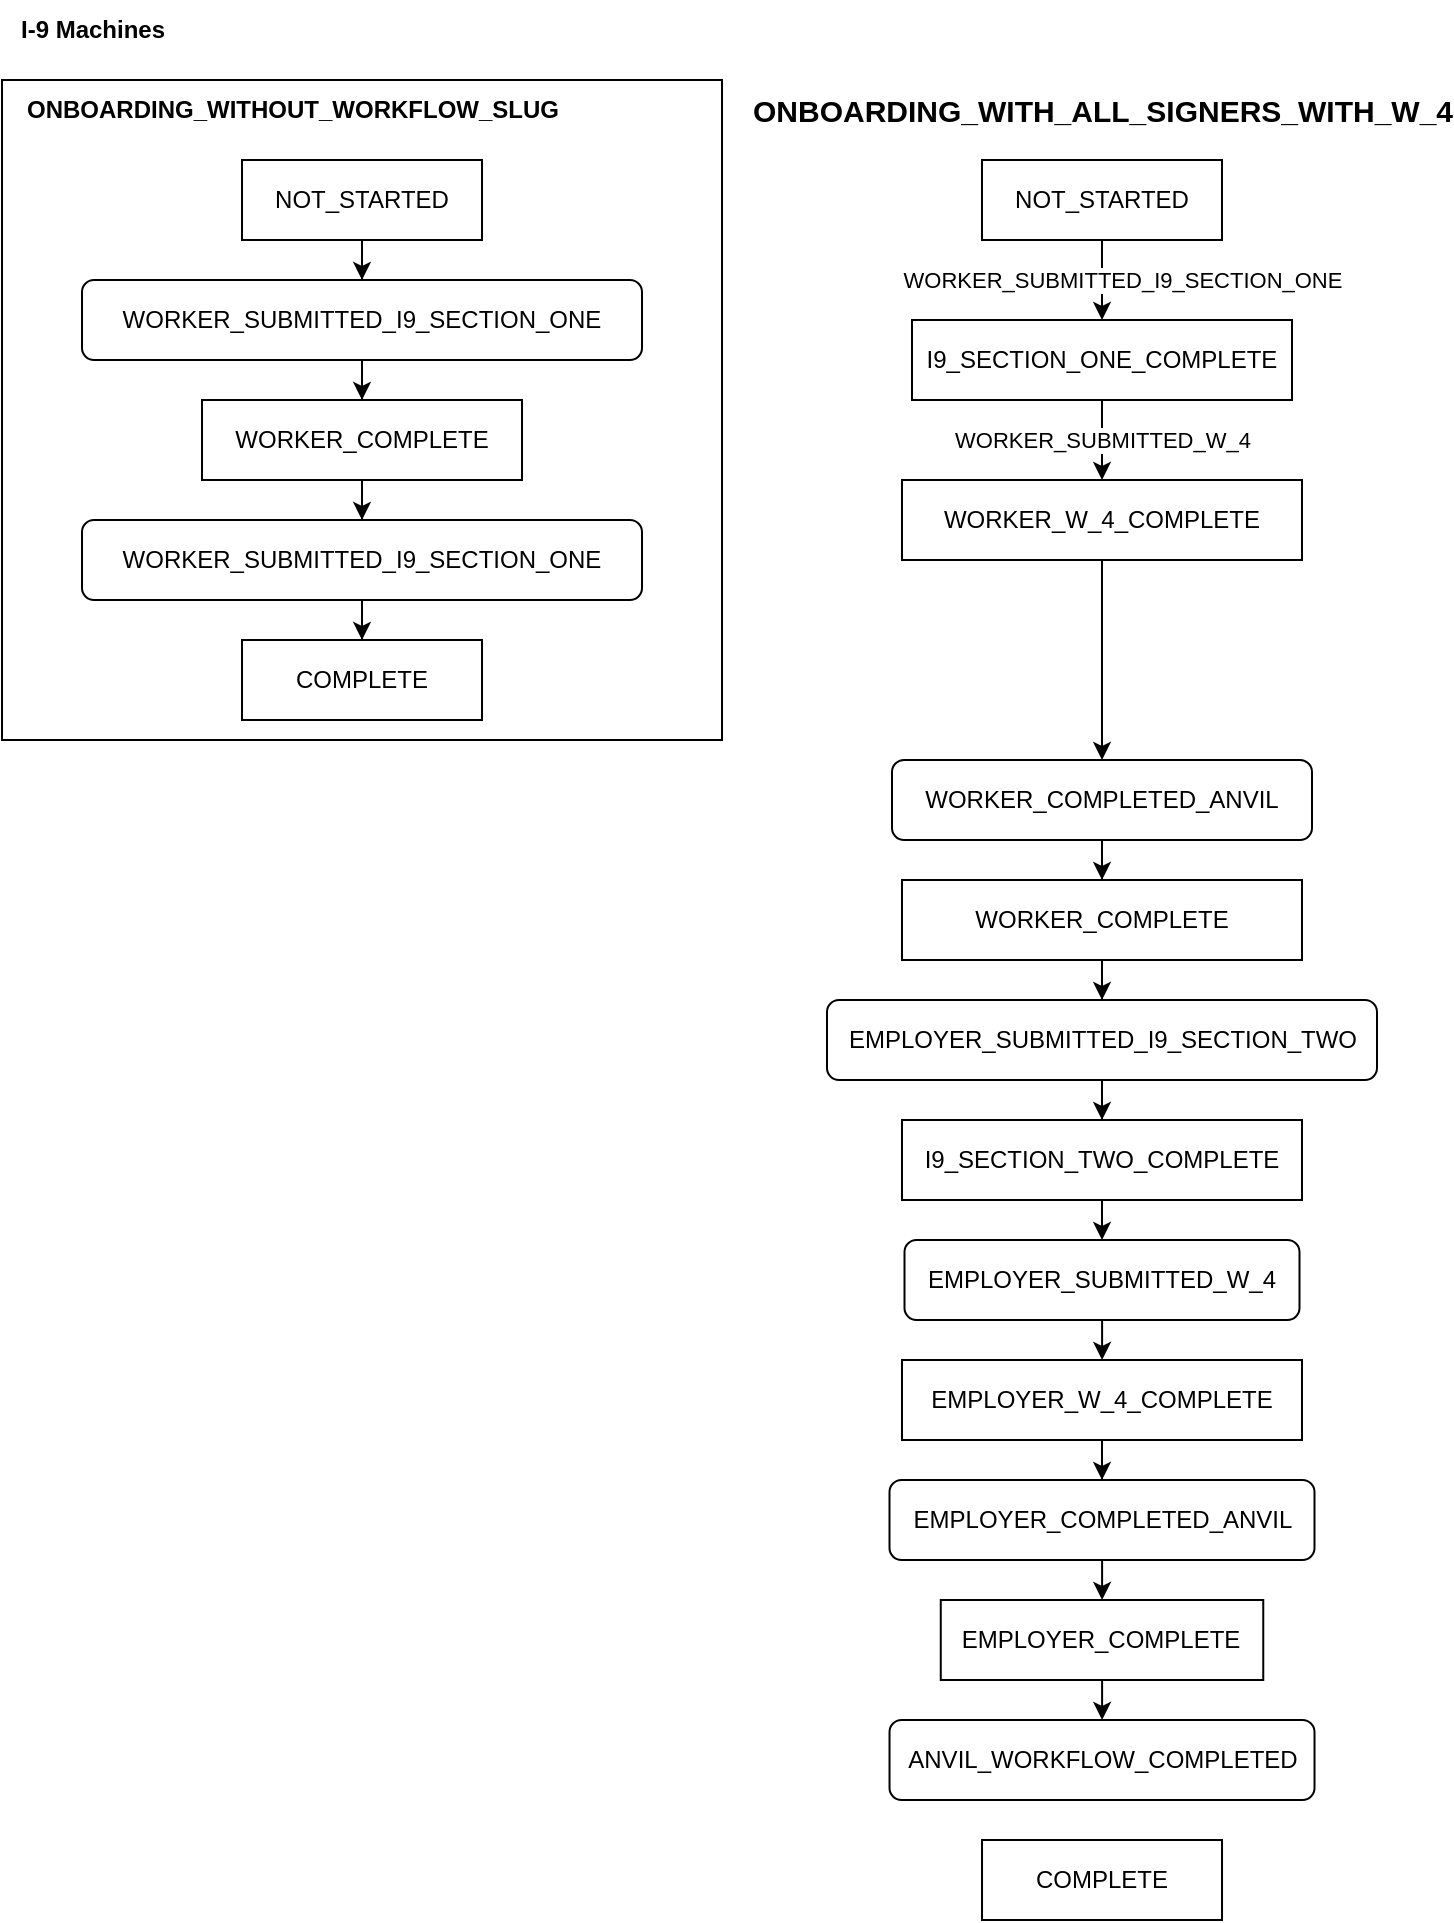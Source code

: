 <mxfile version="24.6.3" type="github">
  <diagram name="Page-1" id="iukkpxbPmAniCHK0yDrJ">
    <mxGraphModel dx="1274" dy="713" grid="1" gridSize="10" guides="1" tooltips="1" connect="1" arrows="1" fold="1" page="1" pageScale="1" pageWidth="850" pageHeight="1100" math="0" shadow="0">
      <root>
        <mxCell id="0" />
        <mxCell id="1" parent="0" />
        <mxCell id="TotN1_Kpjb51vsJ2ve7N-13" value="I-9 Machines" style="text;html=1;align=center;verticalAlign=middle;resizable=0;points=[];autosize=1;strokeColor=none;fillColor=none;fontStyle=1" vertex="1" parent="1">
          <mxGeometry width="90" height="30" as="geometry" />
        </mxCell>
        <mxCell id="TotN1_Kpjb51vsJ2ve7N-16" value="" style="group" vertex="1" connectable="0" parent="1">
          <mxGeometry y="40" width="360" height="330" as="geometry" />
        </mxCell>
        <mxCell id="TotN1_Kpjb51vsJ2ve7N-15" value="" style="whiteSpace=wrap;html=1;" vertex="1" parent="TotN1_Kpjb51vsJ2ve7N-16">
          <mxGeometry width="360" height="330" as="geometry" />
        </mxCell>
        <mxCell id="TotN1_Kpjb51vsJ2ve7N-9" style="edgeStyle=orthogonalEdgeStyle;rounded=0;orthogonalLoop=1;jettySize=auto;html=1;" edge="1" parent="TotN1_Kpjb51vsJ2ve7N-16" source="TotN1_Kpjb51vsJ2ve7N-4" target="TotN1_Kpjb51vsJ2ve7N-6">
          <mxGeometry relative="1" as="geometry" />
        </mxCell>
        <mxCell id="TotN1_Kpjb51vsJ2ve7N-4" value="NOT_STARTED" style="whiteSpace=wrap;html=1;" vertex="1" parent="TotN1_Kpjb51vsJ2ve7N-16">
          <mxGeometry x="120" y="40" width="120" height="40" as="geometry" />
        </mxCell>
        <mxCell id="TotN1_Kpjb51vsJ2ve7N-5" value="COMPLETE" style="whiteSpace=wrap;html=1;" vertex="1" parent="TotN1_Kpjb51vsJ2ve7N-16">
          <mxGeometry x="120" y="280" width="120" height="40" as="geometry" />
        </mxCell>
        <mxCell id="TotN1_Kpjb51vsJ2ve7N-10" style="edgeStyle=orthogonalEdgeStyle;rounded=0;orthogonalLoop=1;jettySize=auto;html=1;entryX=0.5;entryY=0;entryDx=0;entryDy=0;" edge="1" parent="TotN1_Kpjb51vsJ2ve7N-16" source="TotN1_Kpjb51vsJ2ve7N-6" target="TotN1_Kpjb51vsJ2ve7N-7">
          <mxGeometry relative="1" as="geometry" />
        </mxCell>
        <mxCell id="TotN1_Kpjb51vsJ2ve7N-6" value="WORKER_SUBMITTED_I9_SECTION_ONE" style="rounded=1;whiteSpace=wrap;html=1;" vertex="1" parent="TotN1_Kpjb51vsJ2ve7N-16">
          <mxGeometry x="40" y="100" width="280" height="40" as="geometry" />
        </mxCell>
        <mxCell id="TotN1_Kpjb51vsJ2ve7N-11" style="edgeStyle=orthogonalEdgeStyle;rounded=0;orthogonalLoop=1;jettySize=auto;html=1;entryX=0.5;entryY=0;entryDx=0;entryDy=0;" edge="1" parent="TotN1_Kpjb51vsJ2ve7N-16" source="TotN1_Kpjb51vsJ2ve7N-7" target="TotN1_Kpjb51vsJ2ve7N-8">
          <mxGeometry relative="1" as="geometry" />
        </mxCell>
        <mxCell id="TotN1_Kpjb51vsJ2ve7N-7" value="WORKER_COMPLETE" style="whiteSpace=wrap;html=1;" vertex="1" parent="TotN1_Kpjb51vsJ2ve7N-16">
          <mxGeometry x="100" y="160" width="160" height="40" as="geometry" />
        </mxCell>
        <mxCell id="TotN1_Kpjb51vsJ2ve7N-12" value="" style="edgeStyle=orthogonalEdgeStyle;rounded=0;orthogonalLoop=1;jettySize=auto;html=1;" edge="1" parent="TotN1_Kpjb51vsJ2ve7N-16" source="TotN1_Kpjb51vsJ2ve7N-8" target="TotN1_Kpjb51vsJ2ve7N-5">
          <mxGeometry relative="1" as="geometry" />
        </mxCell>
        <mxCell id="TotN1_Kpjb51vsJ2ve7N-8" value="WORKER_SUBMITTED_I9_SECTION_ONE" style="rounded=1;whiteSpace=wrap;html=1;" vertex="1" parent="TotN1_Kpjb51vsJ2ve7N-16">
          <mxGeometry x="40" y="220" width="280" height="40" as="geometry" />
        </mxCell>
        <mxCell id="TotN1_Kpjb51vsJ2ve7N-14" value="ONBOARDING_WITHOUT_WORKFLOW_SLUG" style="text;html=1;align=center;verticalAlign=middle;resizable=0;points=[];autosize=1;strokeColor=none;fillColor=none;fontStyle=1" vertex="1" parent="TotN1_Kpjb51vsJ2ve7N-16">
          <mxGeometry width="290" height="30" as="geometry" />
        </mxCell>
        <mxCell id="TotN1_Kpjb51vsJ2ve7N-20" value="NOT_STARTED" style="whiteSpace=wrap;html=1;" vertex="1" parent="1">
          <mxGeometry x="490" y="80" width="120" height="40" as="geometry" />
        </mxCell>
        <mxCell id="TotN1_Kpjb51vsJ2ve7N-21" value="COMPLETE" style="whiteSpace=wrap;html=1;" vertex="1" parent="1">
          <mxGeometry x="490.01" y="920" width="120" height="40" as="geometry" />
        </mxCell>
        <mxCell id="TotN1_Kpjb51vsJ2ve7N-22" style="edgeStyle=orthogonalEdgeStyle;rounded=0;orthogonalLoop=1;jettySize=auto;html=1;entryX=0.5;entryY=0;entryDx=0;entryDy=0;exitX=0.5;exitY=1;exitDx=0;exitDy=0;" edge="1" parent="1" source="TotN1_Kpjb51vsJ2ve7N-20" target="TotN1_Kpjb51vsJ2ve7N-25">
          <mxGeometry relative="1" as="geometry">
            <mxPoint x="550" y="180" as="sourcePoint" />
          </mxGeometry>
        </mxCell>
        <mxCell id="TotN1_Kpjb51vsJ2ve7N-54" value="WORKER_SUBMITTED_I9_SECTION_ONE" style="edgeLabel;html=1;align=center;verticalAlign=middle;resizable=0;points=[];" vertex="1" connectable="0" parent="TotN1_Kpjb51vsJ2ve7N-22">
          <mxGeometry y="2" relative="1" as="geometry">
            <mxPoint x="8" as="offset" />
          </mxGeometry>
        </mxCell>
        <mxCell id="TotN1_Kpjb51vsJ2ve7N-25" value="I9_SECTION_ONE_COMPLETE" style="whiteSpace=wrap;html=1;" vertex="1" parent="1">
          <mxGeometry x="455" y="160" width="190" height="40" as="geometry" />
        </mxCell>
        <mxCell id="TotN1_Kpjb51vsJ2ve7N-28" value="ONBOARDING_WITH_ALL_SIGNERS_WITH_W_4" style="text;html=1;align=center;verticalAlign=middle;resizable=0;points=[];autosize=1;strokeColor=none;fillColor=none;fontStyle=1;fontSize=15;" vertex="1" parent="1">
          <mxGeometry x="400" y="40" width="300" height="30" as="geometry" />
        </mxCell>
        <mxCell id="TotN1_Kpjb51vsJ2ve7N-35" style="edgeStyle=orthogonalEdgeStyle;rounded=0;orthogonalLoop=1;jettySize=auto;html=1;exitX=0.5;exitY=1;exitDx=0;exitDy=0;" edge="1" parent="1" source="TotN1_Kpjb51vsJ2ve7N-25" target="TotN1_Kpjb51vsJ2ve7N-33">
          <mxGeometry relative="1" as="geometry">
            <mxPoint x="550" y="300" as="sourcePoint" />
          </mxGeometry>
        </mxCell>
        <mxCell id="TotN1_Kpjb51vsJ2ve7N-56" value="WORKER_SUBMITTED_W_4" style="edgeLabel;html=1;align=center;verticalAlign=middle;resizable=0;points=[];" vertex="1" connectable="0" parent="TotN1_Kpjb51vsJ2ve7N-35">
          <mxGeometry x="-0.2" y="-2" relative="1" as="geometry">
            <mxPoint x="2" y="4" as="offset" />
          </mxGeometry>
        </mxCell>
        <mxCell id="TotN1_Kpjb51vsJ2ve7N-37" style="edgeStyle=orthogonalEdgeStyle;rounded=0;orthogonalLoop=1;jettySize=auto;html=1;" edge="1" parent="1" source="TotN1_Kpjb51vsJ2ve7N-33" target="TotN1_Kpjb51vsJ2ve7N-36">
          <mxGeometry relative="1" as="geometry" />
        </mxCell>
        <mxCell id="TotN1_Kpjb51vsJ2ve7N-33" value="WORKER_W_4_COMPLETE" style="whiteSpace=wrap;html=1;" vertex="1" parent="1">
          <mxGeometry x="450" y="240" width="200" height="40" as="geometry" />
        </mxCell>
        <mxCell id="TotN1_Kpjb51vsJ2ve7N-39" style="edgeStyle=orthogonalEdgeStyle;rounded=0;orthogonalLoop=1;jettySize=auto;html=1;" edge="1" parent="1" source="TotN1_Kpjb51vsJ2ve7N-36" target="TotN1_Kpjb51vsJ2ve7N-38">
          <mxGeometry relative="1" as="geometry" />
        </mxCell>
        <mxCell id="TotN1_Kpjb51vsJ2ve7N-36" value="WORKER_COMPLETED_ANVIL" style="rounded=1;whiteSpace=wrap;html=1;" vertex="1" parent="1">
          <mxGeometry x="445" y="380" width="210" height="40" as="geometry" />
        </mxCell>
        <mxCell id="TotN1_Kpjb51vsJ2ve7N-41" style="edgeStyle=orthogonalEdgeStyle;rounded=0;orthogonalLoop=1;jettySize=auto;html=1;" edge="1" parent="1" source="TotN1_Kpjb51vsJ2ve7N-38" target="TotN1_Kpjb51vsJ2ve7N-40">
          <mxGeometry relative="1" as="geometry" />
        </mxCell>
        <mxCell id="TotN1_Kpjb51vsJ2ve7N-38" value="WORKER_COMPLETE" style="whiteSpace=wrap;html=1;" vertex="1" parent="1">
          <mxGeometry x="450" y="440" width="200" height="40" as="geometry" />
        </mxCell>
        <mxCell id="TotN1_Kpjb51vsJ2ve7N-43" style="edgeStyle=orthogonalEdgeStyle;rounded=0;orthogonalLoop=1;jettySize=auto;html=1;" edge="1" parent="1" source="TotN1_Kpjb51vsJ2ve7N-40" target="TotN1_Kpjb51vsJ2ve7N-42">
          <mxGeometry relative="1" as="geometry" />
        </mxCell>
        <mxCell id="TotN1_Kpjb51vsJ2ve7N-40" value="EMPLOYER_SUBMITTED_I9_SECTION_TWO" style="rounded=1;whiteSpace=wrap;html=1;" vertex="1" parent="1">
          <mxGeometry x="412.5" y="500" width="275" height="40" as="geometry" />
        </mxCell>
        <mxCell id="TotN1_Kpjb51vsJ2ve7N-45" style="edgeStyle=orthogonalEdgeStyle;rounded=0;orthogonalLoop=1;jettySize=auto;html=1;" edge="1" parent="1" source="TotN1_Kpjb51vsJ2ve7N-42" target="TotN1_Kpjb51vsJ2ve7N-44">
          <mxGeometry relative="1" as="geometry" />
        </mxCell>
        <mxCell id="TotN1_Kpjb51vsJ2ve7N-42" value="I9_SECTION_TWO_COMPLETE" style="whiteSpace=wrap;html=1;" vertex="1" parent="1">
          <mxGeometry x="450" y="560" width="200" height="40" as="geometry" />
        </mxCell>
        <mxCell id="TotN1_Kpjb51vsJ2ve7N-47" style="edgeStyle=orthogonalEdgeStyle;rounded=0;orthogonalLoop=1;jettySize=auto;html=1;" edge="1" parent="1" source="TotN1_Kpjb51vsJ2ve7N-44" target="TotN1_Kpjb51vsJ2ve7N-46">
          <mxGeometry relative="1" as="geometry" />
        </mxCell>
        <mxCell id="TotN1_Kpjb51vsJ2ve7N-44" value="EMPLOYER_SUBMITTED_W_4" style="rounded=1;whiteSpace=wrap;html=1;" vertex="1" parent="1">
          <mxGeometry x="451.25" y="620" width="197.5" height="40" as="geometry" />
        </mxCell>
        <mxCell id="TotN1_Kpjb51vsJ2ve7N-49" style="edgeStyle=orthogonalEdgeStyle;rounded=0;orthogonalLoop=1;jettySize=auto;html=1;entryX=0.5;entryY=0;entryDx=0;entryDy=0;" edge="1" parent="1" source="TotN1_Kpjb51vsJ2ve7N-46" target="TotN1_Kpjb51vsJ2ve7N-48">
          <mxGeometry relative="1" as="geometry" />
        </mxCell>
        <mxCell id="TotN1_Kpjb51vsJ2ve7N-46" value="EMPLOYER_W_4_COMPLETE" style="whiteSpace=wrap;html=1;" vertex="1" parent="1">
          <mxGeometry x="450" y="680" width="200" height="40" as="geometry" />
        </mxCell>
        <mxCell id="TotN1_Kpjb51vsJ2ve7N-51" style="edgeStyle=orthogonalEdgeStyle;rounded=0;orthogonalLoop=1;jettySize=auto;html=1;entryX=0.5;entryY=0;entryDx=0;entryDy=0;" edge="1" parent="1" source="TotN1_Kpjb51vsJ2ve7N-48" target="TotN1_Kpjb51vsJ2ve7N-50">
          <mxGeometry relative="1" as="geometry" />
        </mxCell>
        <mxCell id="TotN1_Kpjb51vsJ2ve7N-48" value="EMPLOYER_COMPLETED_ANVIL" style="rounded=1;whiteSpace=wrap;html=1;" vertex="1" parent="1">
          <mxGeometry x="443.75" y="740" width="212.5" height="40" as="geometry" />
        </mxCell>
        <mxCell id="TotN1_Kpjb51vsJ2ve7N-53" style="edgeStyle=orthogonalEdgeStyle;rounded=0;orthogonalLoop=1;jettySize=auto;html=1;entryX=0.5;entryY=0;entryDx=0;entryDy=0;" edge="1" parent="1" source="TotN1_Kpjb51vsJ2ve7N-50" target="TotN1_Kpjb51vsJ2ve7N-52">
          <mxGeometry relative="1" as="geometry" />
        </mxCell>
        <mxCell id="TotN1_Kpjb51vsJ2ve7N-50" value="EMPLOYER_COMPLETE" style="whiteSpace=wrap;html=1;" vertex="1" parent="1">
          <mxGeometry x="469.38" y="800" width="161.25" height="40" as="geometry" />
        </mxCell>
        <mxCell id="TotN1_Kpjb51vsJ2ve7N-52" value="ANVIL_WORKFLOW_COMPLETED" style="rounded=1;whiteSpace=wrap;html=1;" vertex="1" parent="1">
          <mxGeometry x="443.76" y="860" width="212.5" height="40" as="geometry" />
        </mxCell>
      </root>
    </mxGraphModel>
  </diagram>
</mxfile>

